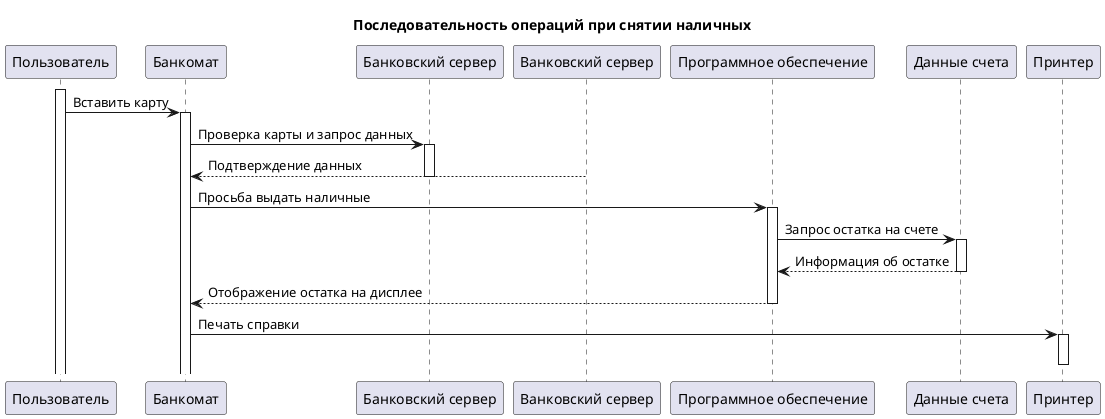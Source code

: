 @startuml

title Последовательность операций при снятии наличных
participant "Пользователь"
participant "Банкомат"
participant "Банковский сервер"

activate "Пользователь"
"Пользователь" -> "Банкомат": Вставить карту
activate "Банкомат"
"Банкомат" -> "Банковский сервер": Проверка карты и запрос данных
activate "Банковский сервер"
"Bанковский сервер" --> "Банкомат": Подтверждение данных
deactivate "Банковский сервер"
"Банкомат" -> "Программное обеспечение": Просьба выдать наличные
activate "Программное обеспечение"
"Программное обеспечение" -> "Данные счета": Запрос остатка на счете
activate "Данные счета"
"Данные счета" --> "Программное обеспечение": Информация об остатке
deactivate "Данные счета"
"Программное обеспечение" --> "Банкомат": Отображение остатка на дисплее
deactivate "Программное обеспечение"
"Банкомат" -> "Принтер": Печать справки
activate "Принтер"
deactivate "Принтер"

@enduml